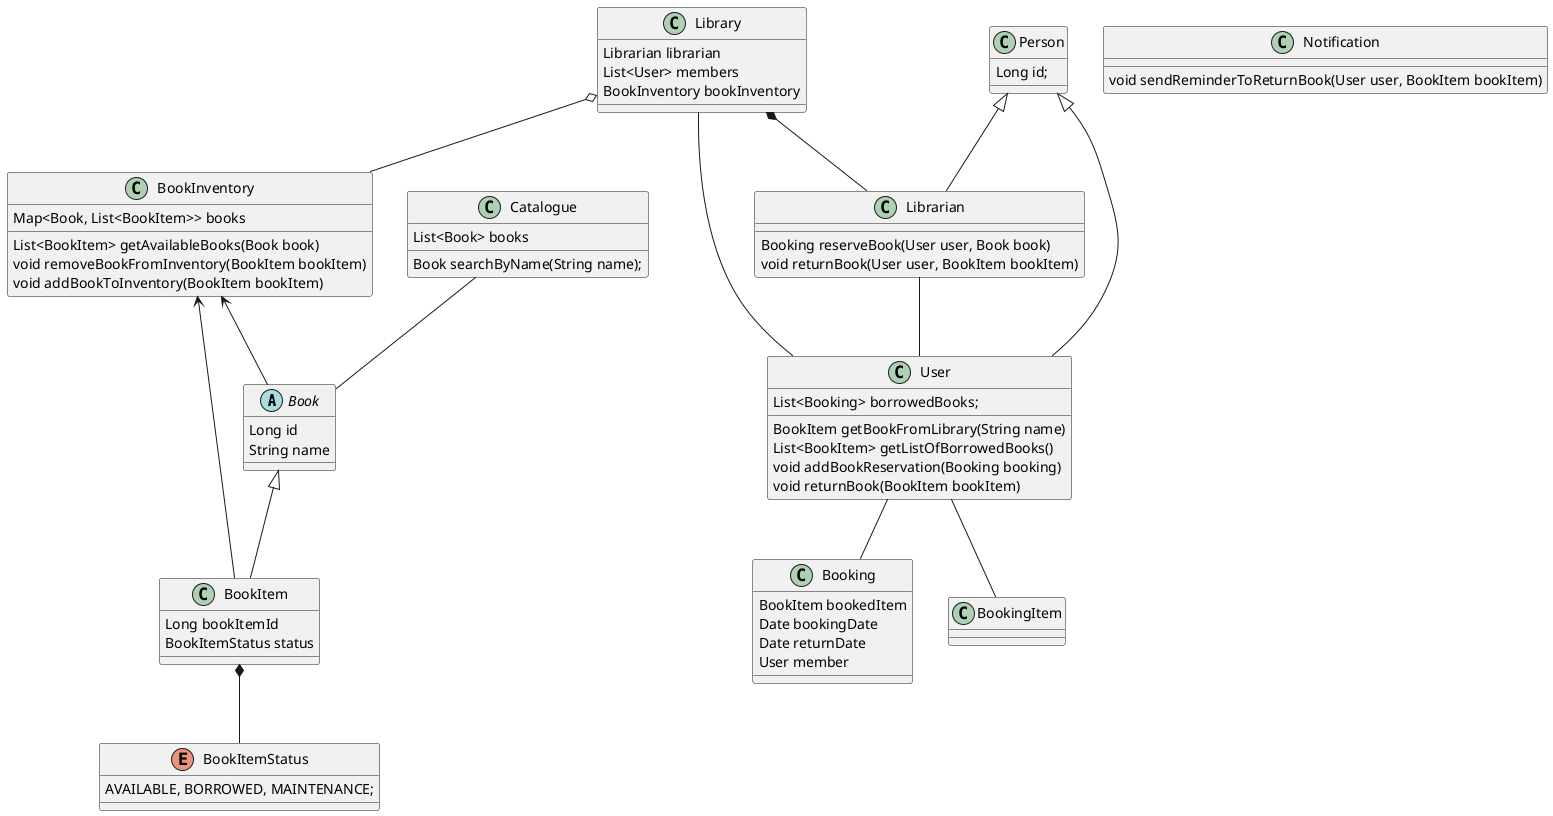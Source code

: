 @startuml
'https://plantuml.com/class-diagram

abstract class Book {
    Long id
    String name
}

class BookItem extends Book {
    Long bookItemId
    BookItemStatus status
}
enum BookItemStatus {
    AVAILABLE, BORROWED, MAINTENANCE;
}
BookItem *-- BookItemStatus

class Catalogue {
    List<Book> books
    Book searchByName(String name);
}

Catalogue -- Book

class BookInventory {
    Map<Book, List<BookItem>> books
    List<BookItem> getAvailableBooks(Book book)
    void removeBookFromInventory(BookItem bookItem)
    void addBookToInventory(BookItem bookItem)
}

BookInventory <-- Book
BookInventory <-- BookItem

class Person {
    Long id;
}
class Librarian extends Person {
    Booking reserveBook(User user, Book book)
    void returnBook(User user, BookItem bookItem)
}

class Notification {
    void sendReminderToReturnBook(User user, BookItem bookItem)
}

class Booking {
    BookItem bookedItem
    Date bookingDate
    Date returnDate
    User member
}

class Library {
    Librarian librarian
    List<User> members
    BookInventory bookInventory
}

Library *-- Librarian
Library -- User
Library o-- BookInventory

Librarian -- User

class User extends Person {
    List<Booking> borrowedBooks;
    'Book from today'
    BookItem getBookFromLibrary(String name)
    List<BookItem> getListOfBorrowedBooks()
    void addBookReservation(Booking booking)
    void returnBook(BookItem bookItem)
}

User -- Booking
User -- BookingItem

@enduml